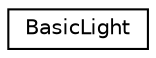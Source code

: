 digraph "Graphical Class Hierarchy"
{
 // LATEX_PDF_SIZE
  edge [fontname="Helvetica",fontsize="10",labelfontname="Helvetica",labelfontsize="10"];
  node [fontname="Helvetica",fontsize="10",shape=record];
  rankdir="LR";
  Node0 [label="BasicLight",height=0.2,width=0.4,color="black", fillcolor="white", style="filled",URL="$d3/d38/structBasicLight.html",tooltip=" "];
}
